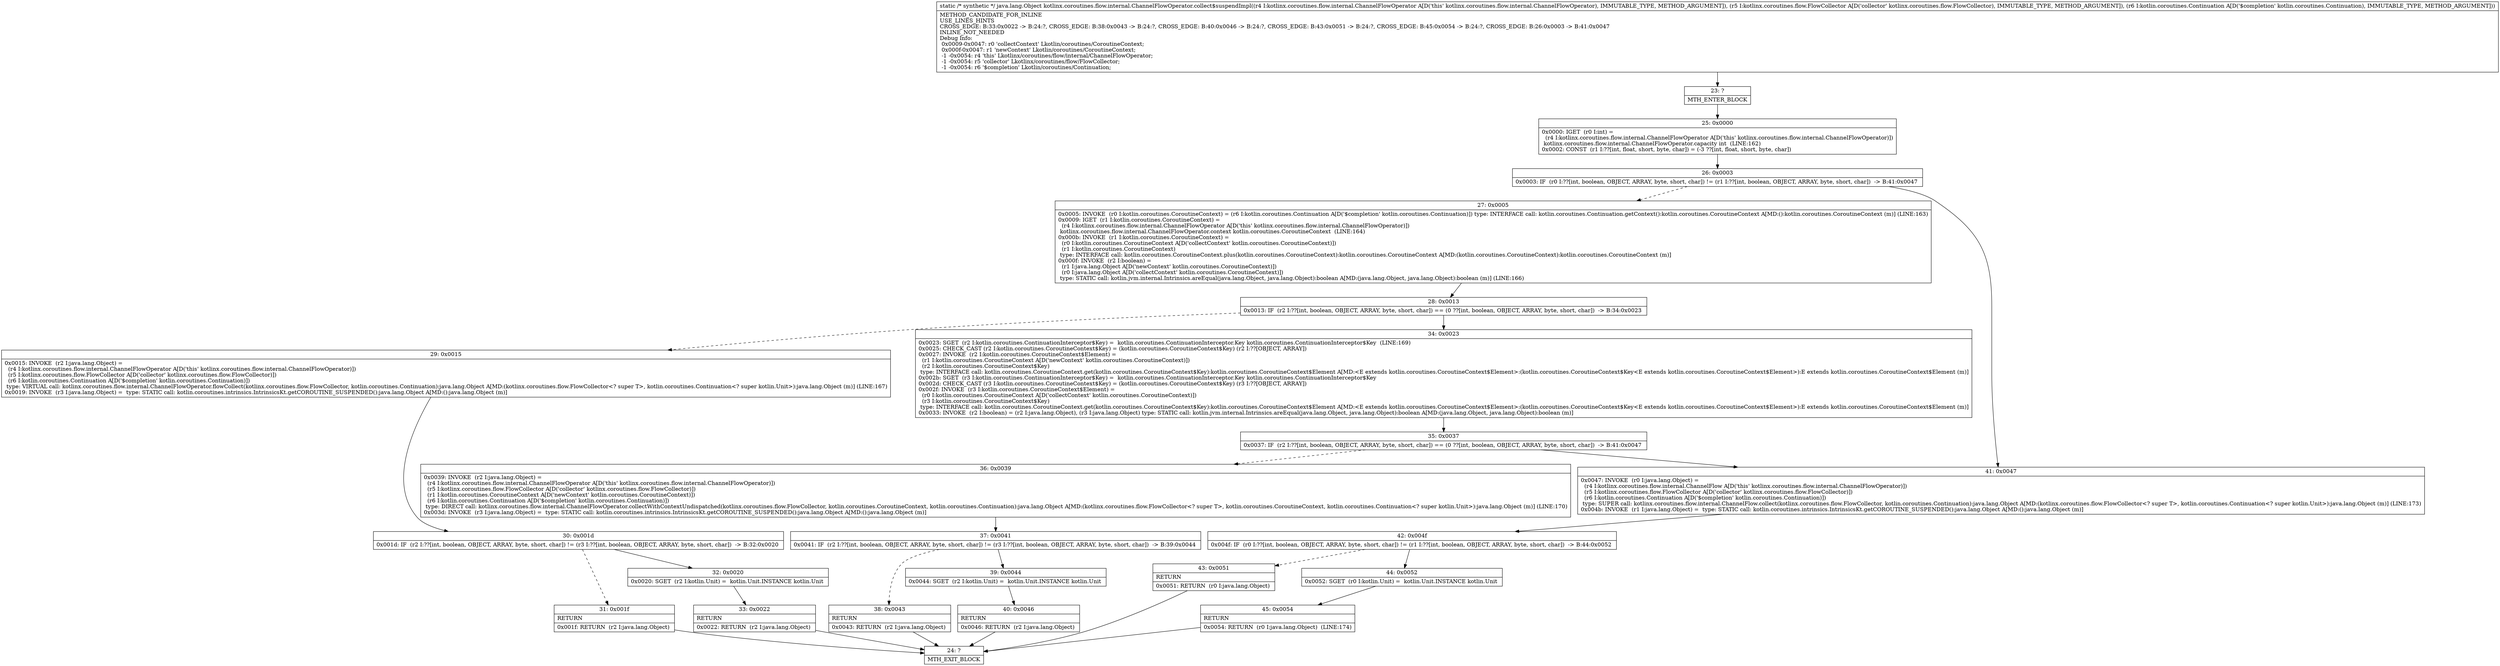 digraph "CFG forkotlinx.coroutines.flow.internal.ChannelFlowOperator.collect$suspendImpl(Lkotlinx\/coroutines\/flow\/internal\/ChannelFlowOperator;Lkotlinx\/coroutines\/flow\/FlowCollector;Lkotlin\/coroutines\/Continuation;)Ljava\/lang\/Object;" {
Node_23 [shape=record,label="{23\:\ ?|MTH_ENTER_BLOCK\l}"];
Node_25 [shape=record,label="{25\:\ 0x0000|0x0000: IGET  (r0 I:int) = \l  (r4 I:kotlinx.coroutines.flow.internal.ChannelFlowOperator A[D('this' kotlinx.coroutines.flow.internal.ChannelFlowOperator)])\l kotlinx.coroutines.flow.internal.ChannelFlowOperator.capacity int  (LINE:162)\l0x0002: CONST  (r1 I:??[int, float, short, byte, char]) = (\-3 ??[int, float, short, byte, char]) \l}"];
Node_26 [shape=record,label="{26\:\ 0x0003|0x0003: IF  (r0 I:??[int, boolean, OBJECT, ARRAY, byte, short, char]) != (r1 I:??[int, boolean, OBJECT, ARRAY, byte, short, char])  \-\> B:41:0x0047 \l}"];
Node_27 [shape=record,label="{27\:\ 0x0005|0x0005: INVOKE  (r0 I:kotlin.coroutines.CoroutineContext) = (r6 I:kotlin.coroutines.Continuation A[D('$completion' kotlin.coroutines.Continuation)]) type: INTERFACE call: kotlin.coroutines.Continuation.getContext():kotlin.coroutines.CoroutineContext A[MD:():kotlin.coroutines.CoroutineContext (m)] (LINE:163)\l0x0009: IGET  (r1 I:kotlin.coroutines.CoroutineContext) = \l  (r4 I:kotlinx.coroutines.flow.internal.ChannelFlowOperator A[D('this' kotlinx.coroutines.flow.internal.ChannelFlowOperator)])\l kotlinx.coroutines.flow.internal.ChannelFlowOperator.context kotlin.coroutines.CoroutineContext  (LINE:164)\l0x000b: INVOKE  (r1 I:kotlin.coroutines.CoroutineContext) = \l  (r0 I:kotlin.coroutines.CoroutineContext A[D('collectContext' kotlin.coroutines.CoroutineContext)])\l  (r1 I:kotlin.coroutines.CoroutineContext)\l type: INTERFACE call: kotlin.coroutines.CoroutineContext.plus(kotlin.coroutines.CoroutineContext):kotlin.coroutines.CoroutineContext A[MD:(kotlin.coroutines.CoroutineContext):kotlin.coroutines.CoroutineContext (m)]\l0x000f: INVOKE  (r2 I:boolean) = \l  (r1 I:java.lang.Object A[D('newContext' kotlin.coroutines.CoroutineContext)])\l  (r0 I:java.lang.Object A[D('collectContext' kotlin.coroutines.CoroutineContext)])\l type: STATIC call: kotlin.jvm.internal.Intrinsics.areEqual(java.lang.Object, java.lang.Object):boolean A[MD:(java.lang.Object, java.lang.Object):boolean (m)] (LINE:166)\l}"];
Node_28 [shape=record,label="{28\:\ 0x0013|0x0013: IF  (r2 I:??[int, boolean, OBJECT, ARRAY, byte, short, char]) == (0 ??[int, boolean, OBJECT, ARRAY, byte, short, char])  \-\> B:34:0x0023 \l}"];
Node_29 [shape=record,label="{29\:\ 0x0015|0x0015: INVOKE  (r2 I:java.lang.Object) = \l  (r4 I:kotlinx.coroutines.flow.internal.ChannelFlowOperator A[D('this' kotlinx.coroutines.flow.internal.ChannelFlowOperator)])\l  (r5 I:kotlinx.coroutines.flow.FlowCollector A[D('collector' kotlinx.coroutines.flow.FlowCollector)])\l  (r6 I:kotlin.coroutines.Continuation A[D('$completion' kotlin.coroutines.Continuation)])\l type: VIRTUAL call: kotlinx.coroutines.flow.internal.ChannelFlowOperator.flowCollect(kotlinx.coroutines.flow.FlowCollector, kotlin.coroutines.Continuation):java.lang.Object A[MD:(kotlinx.coroutines.flow.FlowCollector\<? super T\>, kotlin.coroutines.Continuation\<? super kotlin.Unit\>):java.lang.Object (m)] (LINE:167)\l0x0019: INVOKE  (r3 I:java.lang.Object) =  type: STATIC call: kotlin.coroutines.intrinsics.IntrinsicsKt.getCOROUTINE_SUSPENDED():java.lang.Object A[MD:():java.lang.Object (m)]\l}"];
Node_30 [shape=record,label="{30\:\ 0x001d|0x001d: IF  (r2 I:??[int, boolean, OBJECT, ARRAY, byte, short, char]) != (r3 I:??[int, boolean, OBJECT, ARRAY, byte, short, char])  \-\> B:32:0x0020 \l}"];
Node_31 [shape=record,label="{31\:\ 0x001f|RETURN\l|0x001f: RETURN  (r2 I:java.lang.Object) \l}"];
Node_24 [shape=record,label="{24\:\ ?|MTH_EXIT_BLOCK\l}"];
Node_32 [shape=record,label="{32\:\ 0x0020|0x0020: SGET  (r2 I:kotlin.Unit) =  kotlin.Unit.INSTANCE kotlin.Unit \l}"];
Node_33 [shape=record,label="{33\:\ 0x0022|RETURN\l|0x0022: RETURN  (r2 I:java.lang.Object) \l}"];
Node_34 [shape=record,label="{34\:\ 0x0023|0x0023: SGET  (r2 I:kotlin.coroutines.ContinuationInterceptor$Key) =  kotlin.coroutines.ContinuationInterceptor.Key kotlin.coroutines.ContinuationInterceptor$Key  (LINE:169)\l0x0025: CHECK_CAST (r2 I:kotlin.coroutines.CoroutineContext$Key) = (kotlin.coroutines.CoroutineContext$Key) (r2 I:??[OBJECT, ARRAY]) \l0x0027: INVOKE  (r2 I:kotlin.coroutines.CoroutineContext$Element) = \l  (r1 I:kotlin.coroutines.CoroutineContext A[D('newContext' kotlin.coroutines.CoroutineContext)])\l  (r2 I:kotlin.coroutines.CoroutineContext$Key)\l type: INTERFACE call: kotlin.coroutines.CoroutineContext.get(kotlin.coroutines.CoroutineContext$Key):kotlin.coroutines.CoroutineContext$Element A[MD:\<E extends kotlin.coroutines.CoroutineContext$Element\>:(kotlin.coroutines.CoroutineContext$Key\<E extends kotlin.coroutines.CoroutineContext$Element\>):E extends kotlin.coroutines.CoroutineContext$Element (m)]\l0x002b: SGET  (r3 I:kotlin.coroutines.ContinuationInterceptor$Key) =  kotlin.coroutines.ContinuationInterceptor.Key kotlin.coroutines.ContinuationInterceptor$Key \l0x002d: CHECK_CAST (r3 I:kotlin.coroutines.CoroutineContext$Key) = (kotlin.coroutines.CoroutineContext$Key) (r3 I:??[OBJECT, ARRAY]) \l0x002f: INVOKE  (r3 I:kotlin.coroutines.CoroutineContext$Element) = \l  (r0 I:kotlin.coroutines.CoroutineContext A[D('collectContext' kotlin.coroutines.CoroutineContext)])\l  (r3 I:kotlin.coroutines.CoroutineContext$Key)\l type: INTERFACE call: kotlin.coroutines.CoroutineContext.get(kotlin.coroutines.CoroutineContext$Key):kotlin.coroutines.CoroutineContext$Element A[MD:\<E extends kotlin.coroutines.CoroutineContext$Element\>:(kotlin.coroutines.CoroutineContext$Key\<E extends kotlin.coroutines.CoroutineContext$Element\>):E extends kotlin.coroutines.CoroutineContext$Element (m)]\l0x0033: INVOKE  (r2 I:boolean) = (r2 I:java.lang.Object), (r3 I:java.lang.Object) type: STATIC call: kotlin.jvm.internal.Intrinsics.areEqual(java.lang.Object, java.lang.Object):boolean A[MD:(java.lang.Object, java.lang.Object):boolean (m)]\l}"];
Node_35 [shape=record,label="{35\:\ 0x0037|0x0037: IF  (r2 I:??[int, boolean, OBJECT, ARRAY, byte, short, char]) == (0 ??[int, boolean, OBJECT, ARRAY, byte, short, char])  \-\> B:41:0x0047 \l}"];
Node_36 [shape=record,label="{36\:\ 0x0039|0x0039: INVOKE  (r2 I:java.lang.Object) = \l  (r4 I:kotlinx.coroutines.flow.internal.ChannelFlowOperator A[D('this' kotlinx.coroutines.flow.internal.ChannelFlowOperator)])\l  (r5 I:kotlinx.coroutines.flow.FlowCollector A[D('collector' kotlinx.coroutines.flow.FlowCollector)])\l  (r1 I:kotlin.coroutines.CoroutineContext A[D('newContext' kotlin.coroutines.CoroutineContext)])\l  (r6 I:kotlin.coroutines.Continuation A[D('$completion' kotlin.coroutines.Continuation)])\l type: DIRECT call: kotlinx.coroutines.flow.internal.ChannelFlowOperator.collectWithContextUndispatched(kotlinx.coroutines.flow.FlowCollector, kotlin.coroutines.CoroutineContext, kotlin.coroutines.Continuation):java.lang.Object A[MD:(kotlinx.coroutines.flow.FlowCollector\<? super T\>, kotlin.coroutines.CoroutineContext, kotlin.coroutines.Continuation\<? super kotlin.Unit\>):java.lang.Object (m)] (LINE:170)\l0x003d: INVOKE  (r3 I:java.lang.Object) =  type: STATIC call: kotlin.coroutines.intrinsics.IntrinsicsKt.getCOROUTINE_SUSPENDED():java.lang.Object A[MD:():java.lang.Object (m)]\l}"];
Node_37 [shape=record,label="{37\:\ 0x0041|0x0041: IF  (r2 I:??[int, boolean, OBJECT, ARRAY, byte, short, char]) != (r3 I:??[int, boolean, OBJECT, ARRAY, byte, short, char])  \-\> B:39:0x0044 \l}"];
Node_38 [shape=record,label="{38\:\ 0x0043|RETURN\l|0x0043: RETURN  (r2 I:java.lang.Object) \l}"];
Node_39 [shape=record,label="{39\:\ 0x0044|0x0044: SGET  (r2 I:kotlin.Unit) =  kotlin.Unit.INSTANCE kotlin.Unit \l}"];
Node_40 [shape=record,label="{40\:\ 0x0046|RETURN\l|0x0046: RETURN  (r2 I:java.lang.Object) \l}"];
Node_41 [shape=record,label="{41\:\ 0x0047|0x0047: INVOKE  (r0 I:java.lang.Object) = \l  (r4 I:kotlinx.coroutines.flow.internal.ChannelFlow A[D('this' kotlinx.coroutines.flow.internal.ChannelFlowOperator)])\l  (r5 I:kotlinx.coroutines.flow.FlowCollector A[D('collector' kotlinx.coroutines.flow.FlowCollector)])\l  (r6 I:kotlin.coroutines.Continuation A[D('$completion' kotlin.coroutines.Continuation)])\l type: SUPER call: kotlinx.coroutines.flow.internal.ChannelFlow.collect(kotlinx.coroutines.flow.FlowCollector, kotlin.coroutines.Continuation):java.lang.Object A[MD:(kotlinx.coroutines.flow.FlowCollector\<? super T\>, kotlin.coroutines.Continuation\<? super kotlin.Unit\>):java.lang.Object (m)] (LINE:173)\l0x004b: INVOKE  (r1 I:java.lang.Object) =  type: STATIC call: kotlin.coroutines.intrinsics.IntrinsicsKt.getCOROUTINE_SUSPENDED():java.lang.Object A[MD:():java.lang.Object (m)]\l}"];
Node_42 [shape=record,label="{42\:\ 0x004f|0x004f: IF  (r0 I:??[int, boolean, OBJECT, ARRAY, byte, short, char]) != (r1 I:??[int, boolean, OBJECT, ARRAY, byte, short, char])  \-\> B:44:0x0052 \l}"];
Node_43 [shape=record,label="{43\:\ 0x0051|RETURN\l|0x0051: RETURN  (r0 I:java.lang.Object) \l}"];
Node_44 [shape=record,label="{44\:\ 0x0052|0x0052: SGET  (r0 I:kotlin.Unit) =  kotlin.Unit.INSTANCE kotlin.Unit \l}"];
Node_45 [shape=record,label="{45\:\ 0x0054|RETURN\l|0x0054: RETURN  (r0 I:java.lang.Object)  (LINE:174)\l}"];
MethodNode[shape=record,label="{static \/* synthetic *\/ java.lang.Object kotlinx.coroutines.flow.internal.ChannelFlowOperator.collect$suspendImpl((r4 I:kotlinx.coroutines.flow.internal.ChannelFlowOperator A[D('this' kotlinx.coroutines.flow.internal.ChannelFlowOperator), IMMUTABLE_TYPE, METHOD_ARGUMENT]), (r5 I:kotlinx.coroutines.flow.FlowCollector A[D('collector' kotlinx.coroutines.flow.FlowCollector), IMMUTABLE_TYPE, METHOD_ARGUMENT]), (r6 I:kotlin.coroutines.Continuation A[D('$completion' kotlin.coroutines.Continuation), IMMUTABLE_TYPE, METHOD_ARGUMENT]))  | METHOD_CANDIDATE_FOR_INLINE\lUSE_LINES_HINTS\lCROSS_EDGE: B:33:0x0022 \-\> B:24:?, CROSS_EDGE: B:38:0x0043 \-\> B:24:?, CROSS_EDGE: B:40:0x0046 \-\> B:24:?, CROSS_EDGE: B:43:0x0051 \-\> B:24:?, CROSS_EDGE: B:45:0x0054 \-\> B:24:?, CROSS_EDGE: B:26:0x0003 \-\> B:41:0x0047\lINLINE_NOT_NEEDED\lDebug Info:\l  0x0009\-0x0047: r0 'collectContext' Lkotlin\/coroutines\/CoroutineContext;\l  0x000f\-0x0047: r1 'newContext' Lkotlin\/coroutines\/CoroutineContext;\l  \-1 \-0x0054: r4 'this' Lkotlinx\/coroutines\/flow\/internal\/ChannelFlowOperator;\l  \-1 \-0x0054: r5 'collector' Lkotlinx\/coroutines\/flow\/FlowCollector;\l  \-1 \-0x0054: r6 '$completion' Lkotlin\/coroutines\/Continuation;\l}"];
MethodNode -> Node_23;Node_23 -> Node_25;
Node_25 -> Node_26;
Node_26 -> Node_27[style=dashed];
Node_26 -> Node_41;
Node_27 -> Node_28;
Node_28 -> Node_29[style=dashed];
Node_28 -> Node_34;
Node_29 -> Node_30;
Node_30 -> Node_31[style=dashed];
Node_30 -> Node_32;
Node_31 -> Node_24;
Node_32 -> Node_33;
Node_33 -> Node_24;
Node_34 -> Node_35;
Node_35 -> Node_36[style=dashed];
Node_35 -> Node_41;
Node_36 -> Node_37;
Node_37 -> Node_38[style=dashed];
Node_37 -> Node_39;
Node_38 -> Node_24;
Node_39 -> Node_40;
Node_40 -> Node_24;
Node_41 -> Node_42;
Node_42 -> Node_43[style=dashed];
Node_42 -> Node_44;
Node_43 -> Node_24;
Node_44 -> Node_45;
Node_45 -> Node_24;
}

